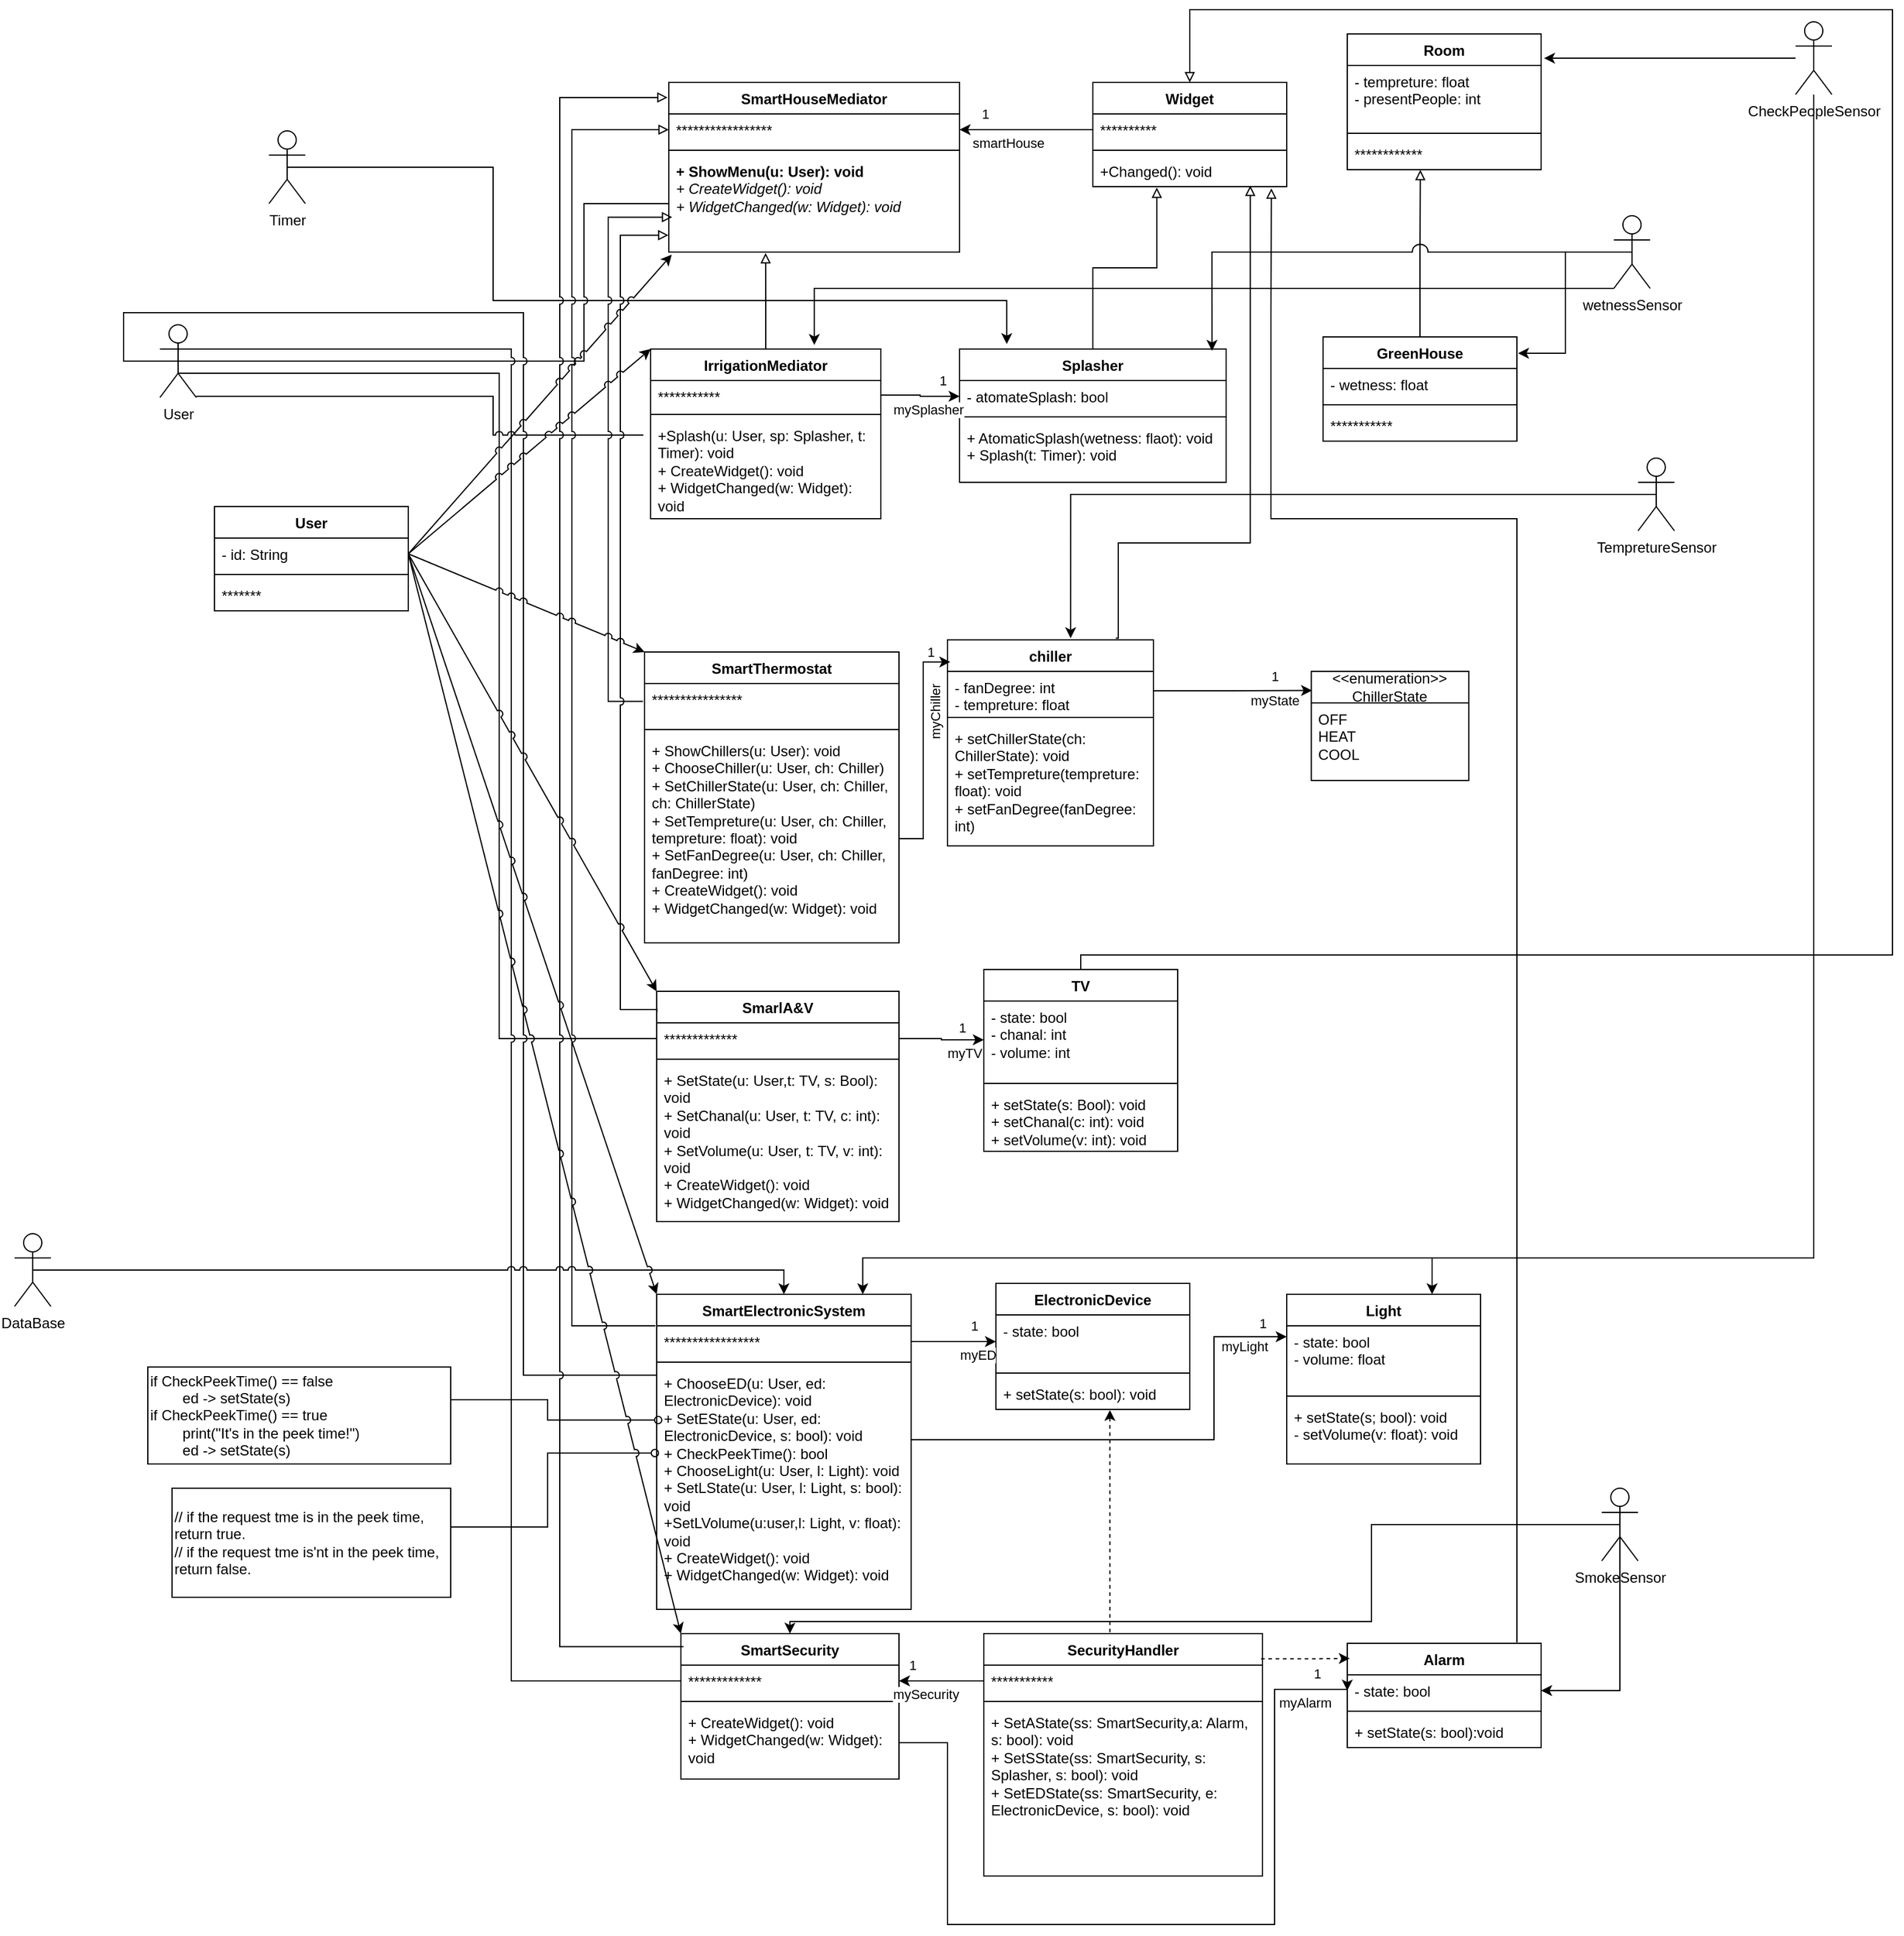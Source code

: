 <mxfile version="26.0.16">
  <diagram name="Page-1" id="rVI1tfhn6U2kd9-MvAMI">
    <mxGraphModel dx="3780" dy="2287" grid="1" gridSize="10" guides="1" tooltips="1" connect="1" arrows="1" fold="1" page="1" pageScale="1" pageWidth="1390" pageHeight="980" math="0" shadow="0">
      <root>
        <mxCell id="0" />
        <mxCell id="1" parent="0" />
        <mxCell id="-4JqRAIje_STTefDtWn_-210" value="SmartHouseMediator" style="swimlane;fontStyle=1;align=center;verticalAlign=top;childLayout=stackLayout;horizontal=1;startSize=26;horizontalStack=0;resizeParent=1;resizeParentMax=0;resizeLast=0;collapsible=1;marginBottom=0;whiteSpace=wrap;html=1;" vertex="1" parent="1">
          <mxGeometry x="-20" y="20" width="240" height="140" as="geometry" />
        </mxCell>
        <mxCell id="-4JqRAIje_STTefDtWn_-211" value="*****************" style="text;strokeColor=none;fillColor=none;align=left;verticalAlign=top;spacingLeft=4;spacingRight=4;overflow=hidden;rotatable=0;points=[[0,0.5],[1,0.5]];portConstraint=eastwest;whiteSpace=wrap;html=1;" vertex="1" parent="-4JqRAIje_STTefDtWn_-210">
          <mxGeometry y="26" width="240" height="26" as="geometry" />
        </mxCell>
        <mxCell id="-4JqRAIje_STTefDtWn_-212" value="" style="line;strokeWidth=1;fillColor=none;align=left;verticalAlign=middle;spacingTop=-1;spacingLeft=3;spacingRight=3;rotatable=0;labelPosition=right;points=[];portConstraint=eastwest;strokeColor=inherit;" vertex="1" parent="-4JqRAIje_STTefDtWn_-210">
          <mxGeometry y="52" width="240" height="8" as="geometry" />
        </mxCell>
        <mxCell id="-4JqRAIje_STTefDtWn_-213" value="&lt;b&gt;+ ShowMenu(u: User): void&lt;/b&gt;&lt;div&gt;&lt;i&gt;+ CreateWidget(): void&lt;/i&gt;&lt;/div&gt;&lt;div&gt;&lt;i&gt;+ WidgetChanged(w: Widget): void&lt;/i&gt;&lt;/div&gt;" style="text;strokeColor=none;fillColor=none;align=left;verticalAlign=top;spacingLeft=4;spacingRight=4;overflow=hidden;rotatable=0;points=[[0,0.5],[1,0.5]];portConstraint=eastwest;whiteSpace=wrap;html=1;" vertex="1" parent="-4JqRAIje_STTefDtWn_-210">
          <mxGeometry y="60" width="240" height="80" as="geometry" />
        </mxCell>
        <mxCell id="-4JqRAIje_STTefDtWn_-214" value="IrrigationMediator" style="swimlane;fontStyle=1;align=center;verticalAlign=top;childLayout=stackLayout;horizontal=1;startSize=26;horizontalStack=0;resizeParent=1;resizeParentMax=0;resizeLast=0;collapsible=1;marginBottom=0;whiteSpace=wrap;html=1;" vertex="1" parent="1">
          <mxGeometry x="-35" y="240" width="190" height="140" as="geometry" />
        </mxCell>
        <mxCell id="-4JqRAIje_STTefDtWn_-215" value="&lt;div&gt;***********&lt;/div&gt;" style="text;strokeColor=none;fillColor=none;align=left;verticalAlign=top;spacingLeft=4;spacingRight=4;overflow=hidden;rotatable=0;points=[[0,0.5],[1,0.5]];portConstraint=eastwest;whiteSpace=wrap;html=1;" vertex="1" parent="-4JqRAIje_STTefDtWn_-214">
          <mxGeometry y="26" width="190" height="24" as="geometry" />
        </mxCell>
        <mxCell id="-4JqRAIje_STTefDtWn_-216" value="" style="line;strokeWidth=1;fillColor=none;align=left;verticalAlign=middle;spacingTop=-1;spacingLeft=3;spacingRight=3;rotatable=0;labelPosition=right;points=[];portConstraint=eastwest;strokeColor=inherit;" vertex="1" parent="-4JqRAIje_STTefDtWn_-214">
          <mxGeometry y="50" width="190" height="8" as="geometry" />
        </mxCell>
        <mxCell id="-4JqRAIje_STTefDtWn_-217" value="+Splash(u: User, sp: Splasher, t: Timer): void&lt;div&gt;&lt;div&gt;+ CreateWidget(): void&lt;/div&gt;&lt;div&gt;+ WidgetChanged(w: Widget): void&lt;/div&gt;&lt;/div&gt;" style="text;strokeColor=none;fillColor=none;align=left;verticalAlign=top;spacingLeft=4;spacingRight=4;overflow=hidden;rotatable=0;points=[[0,0.5],[1,0.5]];portConstraint=eastwest;whiteSpace=wrap;html=1;" vertex="1" parent="-4JqRAIje_STTefDtWn_-214">
          <mxGeometry y="58" width="190" height="82" as="geometry" />
        </mxCell>
        <mxCell id="-4JqRAIje_STTefDtWn_-218" style="edgeStyle=orthogonalEdgeStyle;rounded=0;orthogonalLoop=1;jettySize=auto;html=1;entryX=0.177;entryY=-0.037;entryDx=0;entryDy=0;entryPerimeter=0;exitX=0.5;exitY=0.5;exitDx=0;exitDy=0;exitPerimeter=0;jumpStyle=arc;" edge="1" parent="1" source="-4JqRAIje_STTefDtWn_-219" target="-4JqRAIje_STTefDtWn_-220">
          <mxGeometry relative="1" as="geometry">
            <Array as="points">
              <mxPoint x="-165" y="90" />
              <mxPoint x="-165" y="200" />
              <mxPoint x="259" y="200" />
            </Array>
          </mxGeometry>
        </mxCell>
        <mxCell id="-4JqRAIje_STTefDtWn_-219" value="Timer" style="shape=umlActor;verticalLabelPosition=bottom;verticalAlign=top;html=1;" vertex="1" parent="1">
          <mxGeometry x="-350" y="60" width="30" height="60" as="geometry" />
        </mxCell>
        <mxCell id="-4JqRAIje_STTefDtWn_-220" value="Splasher" style="swimlane;fontStyle=1;align=center;verticalAlign=top;childLayout=stackLayout;horizontal=1;startSize=26;horizontalStack=0;resizeParent=1;resizeParentMax=0;resizeLast=0;collapsible=1;marginBottom=0;whiteSpace=wrap;html=1;" vertex="1" parent="1">
          <mxGeometry x="220" y="240" width="220" height="110" as="geometry" />
        </mxCell>
        <mxCell id="-4JqRAIje_STTefDtWn_-221" value="- atomateSplash: bool" style="text;strokeColor=none;fillColor=none;align=left;verticalAlign=top;spacingLeft=4;spacingRight=4;overflow=hidden;rotatable=0;points=[[0,0.5],[1,0.5]];portConstraint=eastwest;whiteSpace=wrap;html=1;" vertex="1" parent="-4JqRAIje_STTefDtWn_-220">
          <mxGeometry y="26" width="220" height="26" as="geometry" />
        </mxCell>
        <mxCell id="-4JqRAIje_STTefDtWn_-222" value="" style="line;strokeWidth=1;fillColor=none;align=left;verticalAlign=middle;spacingTop=-1;spacingLeft=3;spacingRight=3;rotatable=0;labelPosition=right;points=[];portConstraint=eastwest;strokeColor=inherit;" vertex="1" parent="-4JqRAIje_STTefDtWn_-220">
          <mxGeometry y="52" width="220" height="8" as="geometry" />
        </mxCell>
        <mxCell id="-4JqRAIje_STTefDtWn_-223" value="&lt;div&gt;+ AtomaticSplash(wetness: flaot): void&lt;/div&gt;+ Splash(t: Timer): void" style="text;strokeColor=none;fillColor=none;align=left;verticalAlign=top;spacingLeft=4;spacingRight=4;overflow=hidden;rotatable=0;points=[[0,0.5],[1,0.5]];portConstraint=eastwest;whiteSpace=wrap;html=1;" vertex="1" parent="-4JqRAIje_STTefDtWn_-220">
          <mxGeometry y="60" width="220" height="50" as="geometry" />
        </mxCell>
        <mxCell id="-4JqRAIje_STTefDtWn_-224" value="Widget" style="swimlane;fontStyle=1;align=center;verticalAlign=top;childLayout=stackLayout;horizontal=1;startSize=26;horizontalStack=0;resizeParent=1;resizeParentMax=0;resizeLast=0;collapsible=1;marginBottom=0;whiteSpace=wrap;html=1;" vertex="1" parent="1">
          <mxGeometry x="330" y="20" width="160" height="86" as="geometry" />
        </mxCell>
        <mxCell id="-4JqRAIje_STTefDtWn_-225" value="**********" style="text;strokeColor=none;fillColor=none;align=left;verticalAlign=top;spacingLeft=4;spacingRight=4;overflow=hidden;rotatable=0;points=[[0,0.5],[1,0.5]];portConstraint=eastwest;whiteSpace=wrap;html=1;" vertex="1" parent="-4JqRAIje_STTefDtWn_-224">
          <mxGeometry y="26" width="160" height="26" as="geometry" />
        </mxCell>
        <mxCell id="-4JqRAIje_STTefDtWn_-226" value="" style="line;strokeWidth=1;fillColor=none;align=left;verticalAlign=middle;spacingTop=-1;spacingLeft=3;spacingRight=3;rotatable=0;labelPosition=right;points=[];portConstraint=eastwest;strokeColor=inherit;" vertex="1" parent="-4JqRAIje_STTefDtWn_-224">
          <mxGeometry y="52" width="160" height="8" as="geometry" />
        </mxCell>
        <mxCell id="-4JqRAIje_STTefDtWn_-227" value="+Changed(): void" style="text;strokeColor=none;fillColor=none;align=left;verticalAlign=top;spacingLeft=4;spacingRight=4;overflow=hidden;rotatable=0;points=[[0,0.5],[1,0.5]];portConstraint=eastwest;whiteSpace=wrap;html=1;" vertex="1" parent="-4JqRAIje_STTefDtWn_-224">
          <mxGeometry y="60" width="160" height="26" as="geometry" />
        </mxCell>
        <mxCell id="-4JqRAIje_STTefDtWn_-228" style="edgeStyle=orthogonalEdgeStyle;rounded=0;orthogonalLoop=1;jettySize=auto;html=1;entryX=1;entryY=0.5;entryDx=0;entryDy=0;" edge="1" parent="1" source="-4JqRAIje_STTefDtWn_-225" target="-4JqRAIje_STTefDtWn_-211">
          <mxGeometry relative="1" as="geometry" />
        </mxCell>
        <mxCell id="-4JqRAIje_STTefDtWn_-229" value="1" style="edgeLabel;html=1;align=center;verticalAlign=middle;resizable=0;points=[];" vertex="1" connectable="0" parent="-4JqRAIje_STTefDtWn_-228">
          <mxGeometry x="0.621" y="-2" relative="1" as="geometry">
            <mxPoint y="-11" as="offset" />
          </mxGeometry>
        </mxCell>
        <mxCell id="-4JqRAIje_STTefDtWn_-230" value="smartHouse" style="edgeLabel;html=1;align=center;verticalAlign=middle;resizable=0;points=[];" vertex="1" connectable="0" parent="-4JqRAIje_STTefDtWn_-228">
          <mxGeometry x="0.621" relative="1" as="geometry">
            <mxPoint x="19" y="11" as="offset" />
          </mxGeometry>
        </mxCell>
        <mxCell id="-4JqRAIje_STTefDtWn_-231" style="edgeStyle=orthogonalEdgeStyle;rounded=0;orthogonalLoop=1;jettySize=auto;html=1;entryX=0.333;entryY=1.01;entryDx=0;entryDy=0;entryPerimeter=0;endArrow=block;endFill=0;" edge="1" parent="1" source="-4JqRAIje_STTefDtWn_-214" target="-4JqRAIje_STTefDtWn_-213">
          <mxGeometry relative="1" as="geometry" />
        </mxCell>
        <mxCell id="-4JqRAIje_STTefDtWn_-232" style="edgeStyle=orthogonalEdgeStyle;rounded=0;orthogonalLoop=1;jettySize=auto;html=1;entryX=0.33;entryY=1.029;entryDx=0;entryDy=0;entryPerimeter=0;endArrow=block;endFill=0;jumpStyle=arc;jumpSize=13;" edge="1" parent="1" source="-4JqRAIje_STTefDtWn_-220" target="-4JqRAIje_STTefDtWn_-227">
          <mxGeometry relative="1" as="geometry" />
        </mxCell>
        <mxCell id="-4JqRAIje_STTefDtWn_-233" style="edgeStyle=orthogonalEdgeStyle;rounded=0;orthogonalLoop=1;jettySize=auto;html=1;entryX=0;entryY=0.5;entryDx=0;entryDy=0;" edge="1" parent="1" source="-4JqRAIje_STTefDtWn_-215" target="-4JqRAIje_STTefDtWn_-221">
          <mxGeometry relative="1" as="geometry" />
        </mxCell>
        <mxCell id="-4JqRAIje_STTefDtWn_-234" value="1" style="edgeLabel;html=1;align=center;verticalAlign=middle;resizable=0;points=[];" vertex="1" connectable="0" parent="-4JqRAIje_STTefDtWn_-233">
          <mxGeometry x="0.572" y="3" relative="1" as="geometry">
            <mxPoint y="-10" as="offset" />
          </mxGeometry>
        </mxCell>
        <mxCell id="-4JqRAIje_STTefDtWn_-235" value="mySplasher" style="edgeLabel;html=1;align=center;verticalAlign=middle;resizable=0;points=[];" vertex="1" connectable="0" parent="-4JqRAIje_STTefDtWn_-233">
          <mxGeometry x="0.486" relative="1" as="geometry">
            <mxPoint x="-9" y="11" as="offset" />
          </mxGeometry>
        </mxCell>
        <mxCell id="-4JqRAIje_STTefDtWn_-236" value="Room" style="swimlane;fontStyle=1;align=center;verticalAlign=top;childLayout=stackLayout;horizontal=1;startSize=26;horizontalStack=0;resizeParent=1;resizeParentMax=0;resizeLast=0;collapsible=1;marginBottom=0;whiteSpace=wrap;html=1;" vertex="1" parent="1">
          <mxGeometry x="540" y="-20" width="160" height="112" as="geometry" />
        </mxCell>
        <mxCell id="-4JqRAIje_STTefDtWn_-237" value="- tempreture: float&lt;div&gt;- presentPeople: int&lt;/div&gt;" style="text;strokeColor=none;fillColor=none;align=left;verticalAlign=top;spacingLeft=4;spacingRight=4;overflow=hidden;rotatable=0;points=[[0,0.5],[1,0.5]];portConstraint=eastwest;whiteSpace=wrap;html=1;" vertex="1" parent="-4JqRAIje_STTefDtWn_-236">
          <mxGeometry y="26" width="160" height="52" as="geometry" />
        </mxCell>
        <mxCell id="-4JqRAIje_STTefDtWn_-238" value="" style="line;strokeWidth=1;fillColor=none;align=left;verticalAlign=middle;spacingTop=-1;spacingLeft=3;spacingRight=3;rotatable=0;labelPosition=right;points=[];portConstraint=eastwest;strokeColor=inherit;" vertex="1" parent="-4JqRAIje_STTefDtWn_-236">
          <mxGeometry y="78" width="160" height="8" as="geometry" />
        </mxCell>
        <mxCell id="-4JqRAIje_STTefDtWn_-239" value="************" style="text;strokeColor=none;fillColor=none;align=left;verticalAlign=top;spacingLeft=4;spacingRight=4;overflow=hidden;rotatable=0;points=[[0,0.5],[1,0.5]];portConstraint=eastwest;whiteSpace=wrap;html=1;" vertex="1" parent="-4JqRAIje_STTefDtWn_-236">
          <mxGeometry y="86" width="160" height="26" as="geometry" />
        </mxCell>
        <mxCell id="-4JqRAIje_STTefDtWn_-240" value="GreenHouse" style="swimlane;fontStyle=1;align=center;verticalAlign=top;childLayout=stackLayout;horizontal=1;startSize=26;horizontalStack=0;resizeParent=1;resizeParentMax=0;resizeLast=0;collapsible=1;marginBottom=0;whiteSpace=wrap;html=1;" vertex="1" parent="1">
          <mxGeometry x="520" y="230" width="160" height="86" as="geometry" />
        </mxCell>
        <mxCell id="-4JqRAIje_STTefDtWn_-241" value="- wetness: float&lt;div&gt;&lt;br&gt;&lt;/div&gt;" style="text;strokeColor=none;fillColor=none;align=left;verticalAlign=top;spacingLeft=4;spacingRight=4;overflow=hidden;rotatable=0;points=[[0,0.5],[1,0.5]];portConstraint=eastwest;whiteSpace=wrap;html=1;" vertex="1" parent="-4JqRAIje_STTefDtWn_-240">
          <mxGeometry y="26" width="160" height="26" as="geometry" />
        </mxCell>
        <mxCell id="-4JqRAIje_STTefDtWn_-242" value="" style="line;strokeWidth=1;fillColor=none;align=left;verticalAlign=middle;spacingTop=-1;spacingLeft=3;spacingRight=3;rotatable=0;labelPosition=right;points=[];portConstraint=eastwest;strokeColor=inherit;" vertex="1" parent="-4JqRAIje_STTefDtWn_-240">
          <mxGeometry y="52" width="160" height="8" as="geometry" />
        </mxCell>
        <mxCell id="-4JqRAIje_STTefDtWn_-243" value="***********" style="text;strokeColor=none;fillColor=none;align=left;verticalAlign=top;spacingLeft=4;spacingRight=4;overflow=hidden;rotatable=0;points=[[0,0.5],[1,0.5]];portConstraint=eastwest;whiteSpace=wrap;html=1;" vertex="1" parent="-4JqRAIje_STTefDtWn_-240">
          <mxGeometry y="60" width="160" height="26" as="geometry" />
        </mxCell>
        <mxCell id="-4JqRAIje_STTefDtWn_-244" style="edgeStyle=orthogonalEdgeStyle;rounded=0;orthogonalLoop=1;jettySize=auto;html=1;entryX=0.377;entryY=1.006;entryDx=0;entryDy=0;entryPerimeter=0;endArrow=block;endFill=0;" edge="1" parent="1" source="-4JqRAIje_STTefDtWn_-240" target="-4JqRAIje_STTefDtWn_-239">
          <mxGeometry relative="1" as="geometry" />
        </mxCell>
        <mxCell id="-4JqRAIje_STTefDtWn_-245" value="wetnessSensor" style="shape=umlActor;verticalLabelPosition=bottom;verticalAlign=top;html=1;" vertex="1" parent="1">
          <mxGeometry x="760" y="130" width="30" height="60" as="geometry" />
        </mxCell>
        <mxCell id="-4JqRAIje_STTefDtWn_-246" style="edgeStyle=orthogonalEdgeStyle;rounded=0;orthogonalLoop=1;jettySize=auto;html=1;exitX=0.5;exitY=0.5;exitDx=0;exitDy=0;exitPerimeter=0;entryX=1.006;entryY=0.157;entryDx=0;entryDy=0;entryPerimeter=0;" edge="1" parent="1" source="-4JqRAIje_STTefDtWn_-245" target="-4JqRAIje_STTefDtWn_-240">
          <mxGeometry relative="1" as="geometry" />
        </mxCell>
        <mxCell id="-4JqRAIje_STTefDtWn_-247" style="edgeStyle=orthogonalEdgeStyle;rounded=0;orthogonalLoop=1;jettySize=auto;html=1;entryX=0.947;entryY=0.014;entryDx=0;entryDy=0;entryPerimeter=0;jumpStyle=arc;jumpSize=13;" edge="1" parent="1" source="-4JqRAIje_STTefDtWn_-245" target="-4JqRAIje_STTefDtWn_-220">
          <mxGeometry relative="1" as="geometry" />
        </mxCell>
        <mxCell id="-4JqRAIje_STTefDtWn_-248" style="edgeStyle=orthogonalEdgeStyle;rounded=0;orthogonalLoop=1;jettySize=auto;html=1;entryX=0;entryY=0.5;entryDx=0;entryDy=0;endArrow=none;startFill=0;exitX=0.5;exitY=0.5;exitDx=0;exitDy=0;exitPerimeter=0;jumpStyle=arc;" edge="1" parent="1" source="-4JqRAIje_STTefDtWn_-251" target="-4JqRAIje_STTefDtWn_-213">
          <mxGeometry relative="1" as="geometry">
            <Array as="points">
              <mxPoint x="-90" y="250" />
              <mxPoint x="-90" y="120" />
            </Array>
          </mxGeometry>
        </mxCell>
        <mxCell id="-4JqRAIje_STTefDtWn_-249" style="edgeStyle=orthogonalEdgeStyle;rounded=0;orthogonalLoop=1;jettySize=auto;html=1;exitX=0.5;exitY=0.5;exitDx=0;exitDy=0;exitPerimeter=0;endArrow=none;startFill=0;jumpStyle=arc;" edge="1" parent="1" source="-4JqRAIje_STTefDtWn_-251" target="-4JqRAIje_STTefDtWn_-276">
          <mxGeometry relative="1" as="geometry">
            <Array as="points">
              <mxPoint x="-425" y="260" />
              <mxPoint x="-160" y="260" />
              <mxPoint x="-160" y="809" />
            </Array>
          </mxGeometry>
        </mxCell>
        <mxCell id="-4JqRAIje_STTefDtWn_-250" style="edgeStyle=orthogonalEdgeStyle;rounded=0;orthogonalLoop=1;jettySize=auto;html=1;exitX=0.5;exitY=0.5;exitDx=0;exitDy=0;exitPerimeter=0;entryX=0;entryY=0.5;entryDx=0;entryDy=0;endArrow=none;startFill=0;jumpStyle=arc;" edge="1" parent="1" source="-4JqRAIje_STTefDtWn_-251" target="-4JqRAIje_STTefDtWn_-294">
          <mxGeometry relative="1" as="geometry">
            <Array as="points">
              <mxPoint x="-425" y="240" />
              <mxPoint x="-150" y="240" />
              <mxPoint x="-150" y="1339" />
            </Array>
          </mxGeometry>
        </mxCell>
        <mxCell id="-4JqRAIje_STTefDtWn_-251" value="User" style="shape=umlActor;verticalLabelPosition=bottom;verticalAlign=top;html=1;" vertex="1" parent="1">
          <mxGeometry x="-440" y="220" width="30" height="60" as="geometry" />
        </mxCell>
        <mxCell id="-4JqRAIje_STTefDtWn_-252" style="edgeStyle=orthogonalEdgeStyle;rounded=0;orthogonalLoop=1;jettySize=auto;html=1;entryX=-0.005;entryY=0.671;entryDx=0;entryDy=0;entryPerimeter=0;endArrow=none;startFill=0;jumpStyle=arc;" edge="1" parent="1">
          <mxGeometry relative="1" as="geometry">
            <Array as="points">
              <mxPoint x="-165" y="278.94" />
              <mxPoint x="-165" y="310.94" />
            </Array>
            <mxPoint x="-410" y="279" as="sourcePoint" />
            <mxPoint x="-40.95" y="311.044" as="targetPoint" />
          </mxGeometry>
        </mxCell>
        <mxCell id="-4JqRAIje_STTefDtWn_-253" value="SmartThermostat" style="swimlane;fontStyle=1;align=center;verticalAlign=top;childLayout=stackLayout;horizontal=1;startSize=26;horizontalStack=0;resizeParent=1;resizeParentMax=0;resizeLast=0;collapsible=1;marginBottom=0;whiteSpace=wrap;html=1;" vertex="1" parent="1">
          <mxGeometry x="-40" y="490" width="210" height="240" as="geometry" />
        </mxCell>
        <mxCell id="-4JqRAIje_STTefDtWn_-254" value="&lt;div&gt;****************&lt;/div&gt;" style="text;strokeColor=none;fillColor=none;align=left;verticalAlign=top;spacingLeft=4;spacingRight=4;overflow=hidden;rotatable=0;points=[[0,0.5],[1,0.5]];portConstraint=eastwest;whiteSpace=wrap;html=1;" vertex="1" parent="-4JqRAIje_STTefDtWn_-253">
          <mxGeometry y="26" width="210" height="34" as="geometry" />
        </mxCell>
        <mxCell id="-4JqRAIje_STTefDtWn_-255" value="" style="line;strokeWidth=1;fillColor=none;align=left;verticalAlign=middle;spacingTop=-1;spacingLeft=3;spacingRight=3;rotatable=0;labelPosition=right;points=[];portConstraint=eastwest;strokeColor=inherit;" vertex="1" parent="-4JqRAIje_STTefDtWn_-253">
          <mxGeometry y="60" width="210" height="8" as="geometry" />
        </mxCell>
        <mxCell id="-4JqRAIje_STTefDtWn_-256" value="&lt;div&gt;+ ShowChillers(u: User): void&lt;/div&gt;&lt;div&gt;+ ChooseChiller(u: User, ch: Chiller)&lt;/div&gt;&lt;div&gt;+ SetChillerState(u: User&lt;span style=&quot;background-color: transparent; color: light-dark(rgb(0, 0, 0), rgb(255, 255, 255));&quot;&gt;, ch: Chiller&lt;/span&gt;&lt;span style=&quot;background-color: transparent; color: light-dark(rgb(0, 0, 0), rgb(255, 255, 255));&quot;&gt;, ch: ChillerState)&lt;/span&gt;&lt;/div&gt;&lt;div&gt;+ SetTempreture(u: User&lt;span style=&quot;background-color: transparent; color: light-dark(rgb(0, 0, 0), rgb(255, 255, 255));&quot;&gt;, ch: Chiller&lt;/span&gt;&lt;span style=&quot;background-color: transparent; color: light-dark(rgb(0, 0, 0), rgb(255, 255, 255));&quot;&gt;, tempreture: float): void&lt;/span&gt;&lt;/div&gt;&lt;div&gt;+ SetFanDegree(u: User&lt;span style=&quot;background-color: transparent; color: light-dark(rgb(0, 0, 0), rgb(255, 255, 255));&quot;&gt;, ch: Chiller&lt;/span&gt;&lt;span style=&quot;background-color: transparent; color: light-dark(rgb(0, 0, 0), rgb(255, 255, 255));&quot;&gt;, fanDegree: int)&lt;/span&gt;&lt;/div&gt;&lt;div&gt;+ CreateWidget(): void&lt;/div&gt;&lt;div&gt;+ WidgetChanged(w: Widget): void&lt;/div&gt;" style="text;strokeColor=none;fillColor=none;align=left;verticalAlign=top;spacingLeft=4;spacingRight=4;overflow=hidden;rotatable=0;points=[[0,0.5],[1,0.5]];portConstraint=eastwest;whiteSpace=wrap;html=1;" vertex="1" parent="-4JqRAIje_STTefDtWn_-253">
          <mxGeometry y="68" width="210" height="172" as="geometry" />
        </mxCell>
        <mxCell id="-4JqRAIje_STTefDtWn_-257" style="edgeStyle=orthogonalEdgeStyle;rounded=0;orthogonalLoop=1;jettySize=auto;html=1;entryX=0.012;entryY=0.64;entryDx=0;entryDy=0;entryPerimeter=0;endArrow=block;endFill=0;exitX=-0.006;exitY=0.17;exitDx=0;exitDy=0;exitPerimeter=0;jumpStyle=arc;" edge="1" parent="1" source="-4JqRAIje_STTefDtWn_-253" target="-4JqRAIje_STTefDtWn_-213">
          <mxGeometry relative="1" as="geometry">
            <Array as="points">
              <mxPoint x="-70" y="531" />
              <mxPoint x="-70" y="131" />
            </Array>
          </mxGeometry>
        </mxCell>
        <mxCell id="-4JqRAIje_STTefDtWn_-258" style="edgeStyle=orthogonalEdgeStyle;rounded=0;orthogonalLoop=1;jettySize=auto;html=1;exitX=0;exitY=0.18;exitDx=0;exitDy=0;exitPerimeter=0;entryX=0.5;entryY=0.5;entryDx=0;entryDy=0;entryPerimeter=0;endArrow=none;startFill=0;jumpStyle=arc;" edge="1" parent="1" target="-4JqRAIje_STTefDtWn_-251">
          <mxGeometry relative="1" as="geometry">
            <Array as="points">
              <mxPoint x="-140" y="1087" />
              <mxPoint x="-140" y="210" />
              <mxPoint x="-470" y="210" />
              <mxPoint x="-470" y="250" />
            </Array>
            <mxPoint x="-30" y="1086.8" as="sourcePoint" />
            <mxPoint x="-425" y="270" as="targetPoint" />
          </mxGeometry>
        </mxCell>
        <mxCell id="-4JqRAIje_STTefDtWn_-259" value="chiller" style="swimlane;fontStyle=1;align=center;verticalAlign=top;childLayout=stackLayout;horizontal=1;startSize=26;horizontalStack=0;resizeParent=1;resizeParentMax=0;resizeLast=0;collapsible=1;marginBottom=0;whiteSpace=wrap;html=1;" vertex="1" parent="1">
          <mxGeometry x="210" y="480" width="170" height="170" as="geometry" />
        </mxCell>
        <mxCell id="-4JqRAIje_STTefDtWn_-260" value="&lt;div&gt;- fanDegree: int&lt;/div&gt;&lt;div&gt;- tempreture: float&lt;/div&gt;" style="text;strokeColor=none;fillColor=none;align=left;verticalAlign=top;spacingLeft=4;spacingRight=4;overflow=hidden;rotatable=0;points=[[0,0.5],[1,0.5]];portConstraint=eastwest;whiteSpace=wrap;html=1;" vertex="1" parent="-4JqRAIje_STTefDtWn_-259">
          <mxGeometry y="26" width="170" height="34" as="geometry" />
        </mxCell>
        <mxCell id="-4JqRAIje_STTefDtWn_-261" value="" style="line;strokeWidth=1;fillColor=none;align=left;verticalAlign=middle;spacingTop=-1;spacingLeft=3;spacingRight=3;rotatable=0;labelPosition=right;points=[];portConstraint=eastwest;strokeColor=inherit;" vertex="1" parent="-4JqRAIje_STTefDtWn_-259">
          <mxGeometry y="60" width="170" height="8" as="geometry" />
        </mxCell>
        <mxCell id="-4JqRAIje_STTefDtWn_-262" value="+ setChillerState(ch: ChillerState): void&lt;div&gt;&lt;div&gt;+ setTempreture(tempreture: float): void&lt;/div&gt;&lt;div&gt;+ setFanDegree(fanDegree: int)&lt;/div&gt;&lt;/div&gt;" style="text;strokeColor=none;fillColor=none;align=left;verticalAlign=top;spacingLeft=4;spacingRight=4;overflow=hidden;rotatable=0;points=[[0,0.5],[1,0.5]];portConstraint=eastwest;whiteSpace=wrap;html=1;" vertex="1" parent="-4JqRAIje_STTefDtWn_-259">
          <mxGeometry y="68" width="170" height="102" as="geometry" />
        </mxCell>
        <mxCell id="-4JqRAIje_STTefDtWn_-263" value="TempretureSensor" style="shape=umlActor;verticalLabelPosition=bottom;verticalAlign=top;html=1;" vertex="1" parent="1">
          <mxGeometry x="780" y="330" width="30" height="60" as="geometry" />
        </mxCell>
        <mxCell id="-4JqRAIje_STTefDtWn_-264" style="edgeStyle=orthogonalEdgeStyle;rounded=0;orthogonalLoop=1;jettySize=auto;html=1;entryX=0.711;entryY=-0.024;entryDx=0;entryDy=0;entryPerimeter=0;" edge="1" parent="1" source="-4JqRAIje_STTefDtWn_-245" target="-4JqRAIje_STTefDtWn_-214">
          <mxGeometry relative="1" as="geometry">
            <Array as="points">
              <mxPoint x="100" y="190" />
            </Array>
            <mxPoint x="100" y="220" as="targetPoint" />
          </mxGeometry>
        </mxCell>
        <mxCell id="-4JqRAIje_STTefDtWn_-265" style="edgeStyle=orthogonalEdgeStyle;rounded=0;orthogonalLoop=1;jettySize=auto;html=1;exitX=0.5;exitY=0.5;exitDx=0;exitDy=0;exitPerimeter=0;entryX=0.598;entryY=-0.008;entryDx=0;entryDy=0;entryPerimeter=0;" edge="1" parent="1" source="-4JqRAIje_STTefDtWn_-263" target="-4JqRAIje_STTefDtWn_-259">
          <mxGeometry relative="1" as="geometry" />
        </mxCell>
        <mxCell id="-4JqRAIje_STTefDtWn_-266" style="edgeStyle=orthogonalEdgeStyle;rounded=0;orthogonalLoop=1;jettySize=auto;html=1;entryX=0.812;entryY=0.966;entryDx=0;entryDy=0;entryPerimeter=0;exitX=0.817;exitY=-0.008;exitDx=0;exitDy=0;exitPerimeter=0;endArrow=block;endFill=0;" edge="1" parent="1" source="-4JqRAIje_STTefDtWn_-259" target="-4JqRAIje_STTefDtWn_-227">
          <mxGeometry relative="1" as="geometry">
            <Array as="points">
              <mxPoint x="351" y="400" />
              <mxPoint x="460" y="400" />
            </Array>
          </mxGeometry>
        </mxCell>
        <mxCell id="-4JqRAIje_STTefDtWn_-267" value="&amp;lt;&amp;lt;enumeration&amp;gt;&amp;gt;&lt;div&gt;ChillerState&lt;/div&gt;" style="swimlane;fontStyle=0;childLayout=stackLayout;horizontal=1;startSize=26;fillColor=none;horizontalStack=0;resizeParent=1;resizeParentMax=0;resizeLast=0;collapsible=1;marginBottom=0;whiteSpace=wrap;html=1;" vertex="1" parent="1">
          <mxGeometry x="510.29" y="506" width="130" height="90" as="geometry" />
        </mxCell>
        <mxCell id="-4JqRAIje_STTefDtWn_-268" value="OFF&lt;div&gt;HEAT&lt;/div&gt;&lt;div&gt;COOL&lt;/div&gt;" style="text;strokeColor=none;fillColor=none;align=left;verticalAlign=top;spacingLeft=4;spacingRight=4;overflow=hidden;rotatable=0;points=[[0,0.5],[1,0.5]];portConstraint=eastwest;whiteSpace=wrap;html=1;" vertex="1" parent="-4JqRAIje_STTefDtWn_-267">
          <mxGeometry y="26" width="130" height="64" as="geometry" />
        </mxCell>
        <mxCell id="-4JqRAIje_STTefDtWn_-269" style="edgeStyle=orthogonalEdgeStyle;rounded=0;orthogonalLoop=1;jettySize=auto;html=1;entryX=0.005;entryY=0.175;entryDx=0;entryDy=0;entryPerimeter=0;" edge="1" parent="1" source="-4JqRAIje_STTefDtWn_-260" target="-4JqRAIje_STTefDtWn_-267">
          <mxGeometry relative="1" as="geometry">
            <Array as="points">
              <mxPoint x="440" y="522" />
              <mxPoint x="440" y="522" />
            </Array>
          </mxGeometry>
        </mxCell>
        <mxCell id="-4JqRAIje_STTefDtWn_-270" value="1" style="edgeLabel;html=1;align=center;verticalAlign=middle;resizable=0;points=[];" vertex="1" connectable="0" parent="-4JqRAIje_STTefDtWn_-269">
          <mxGeometry x="0.824" relative="1" as="geometry">
            <mxPoint x="-20" y="-12" as="offset" />
          </mxGeometry>
        </mxCell>
        <mxCell id="-4JqRAIje_STTefDtWn_-271" value="myState" style="edgeLabel;html=1;align=center;verticalAlign=middle;resizable=0;points=[];" vertex="1" connectable="0" parent="-4JqRAIje_STTefDtWn_-269">
          <mxGeometry x="0.79" y="-1" relative="1" as="geometry">
            <mxPoint x="-17" y="7" as="offset" />
          </mxGeometry>
        </mxCell>
        <mxCell id="-4JqRAIje_STTefDtWn_-272" style="edgeStyle=orthogonalEdgeStyle;rounded=0;orthogonalLoop=1;jettySize=auto;html=1;entryX=0.014;entryY=0.107;entryDx=0;entryDy=0;entryPerimeter=0;" edge="1" parent="1" source="-4JqRAIje_STTefDtWn_-256" target="-4JqRAIje_STTefDtWn_-259">
          <mxGeometry relative="1" as="geometry" />
        </mxCell>
        <mxCell id="-4JqRAIje_STTefDtWn_-273" value="1" style="edgeLabel;html=1;align=center;verticalAlign=middle;resizable=0;points=[];" vertex="1" connectable="0" parent="-4JqRAIje_STTefDtWn_-272">
          <mxGeometry x="0.821" y="1" relative="1" as="geometry">
            <mxPoint y="-7" as="offset" />
          </mxGeometry>
        </mxCell>
        <mxCell id="-4JqRAIje_STTefDtWn_-274" value="myChiller" style="edgeLabel;html=1;align=center;verticalAlign=middle;resizable=0;points=[];rotation=-90;" vertex="1" connectable="0" parent="-4JqRAIje_STTefDtWn_-272">
          <mxGeometry x="0.693" y="-3" relative="1" as="geometry">
            <mxPoint x="7" y="35" as="offset" />
          </mxGeometry>
        </mxCell>
        <mxCell id="-4JqRAIje_STTefDtWn_-275" value="SmarlA&amp;amp;V" style="swimlane;fontStyle=1;align=center;verticalAlign=top;childLayout=stackLayout;horizontal=1;startSize=26;horizontalStack=0;resizeParent=1;resizeParentMax=0;resizeLast=0;collapsible=1;marginBottom=0;whiteSpace=wrap;html=1;" vertex="1" parent="1">
          <mxGeometry x="-30" y="770" width="200" height="190" as="geometry" />
        </mxCell>
        <mxCell id="-4JqRAIje_STTefDtWn_-276" value="*************" style="text;strokeColor=none;fillColor=none;align=left;verticalAlign=top;spacingLeft=4;spacingRight=4;overflow=hidden;rotatable=0;points=[[0,0.5],[1,0.5]];portConstraint=eastwest;whiteSpace=wrap;html=1;" vertex="1" parent="-4JqRAIje_STTefDtWn_-275">
          <mxGeometry y="26" width="200" height="26" as="geometry" />
        </mxCell>
        <mxCell id="-4JqRAIje_STTefDtWn_-277" value="" style="line;strokeWidth=1;fillColor=none;align=left;verticalAlign=middle;spacingTop=-1;spacingLeft=3;spacingRight=3;rotatable=0;labelPosition=right;points=[];portConstraint=eastwest;strokeColor=inherit;" vertex="1" parent="-4JqRAIje_STTefDtWn_-275">
          <mxGeometry y="52" width="200" height="8" as="geometry" />
        </mxCell>
        <mxCell id="-4JqRAIje_STTefDtWn_-278" value="&lt;div&gt;&lt;span style=&quot;background-color: transparent; color: light-dark(rgb(0, 0, 0), rgb(255, 255, 255));&quot;&gt;+&lt;/span&gt;&lt;span style=&quot;background-color: transparent; color: light-dark(rgb(0, 0, 0), rgb(255, 255, 255));&quot;&gt;&amp;nbsp;SetState(u: User,t: TV, s: Bool): void&lt;/span&gt;&lt;/div&gt;&lt;div&gt;+ SetChanal(u: User,&amp;nbsp;&lt;span style=&quot;background-color: transparent; color: light-dark(rgb(0, 0, 0), rgb(255, 255, 255));&quot;&gt;t: TV,&lt;/span&gt;&lt;span style=&quot;background-color: transparent; color: light-dark(rgb(0, 0, 0), rgb(255, 255, 255));&quot;&gt;&amp;nbsp;c: int): void&lt;/span&gt;&lt;/div&gt;&lt;div&gt;+ SetVolume(u: User,&amp;nbsp;&lt;span style=&quot;background-color: transparent; color: light-dark(rgb(0, 0, 0), rgb(255, 255, 255));&quot;&gt;t: TV,&lt;/span&gt;&lt;span style=&quot;background-color: transparent; color: light-dark(rgb(0, 0, 0), rgb(255, 255, 255));&quot;&gt;&amp;nbsp;v: int): void&lt;/span&gt;&lt;/div&gt;&lt;div&gt;&lt;span style=&quot;background-color: transparent; color: light-dark(rgb(0, 0, 0), rgb(255, 255, 255));&quot;&gt;+ CreateWidget(): void&lt;/span&gt;&lt;/div&gt;&lt;div&gt;+ WidgetChanged(w: Widget): void&lt;br&gt;&lt;/div&gt;" style="text;strokeColor=none;fillColor=none;align=left;verticalAlign=top;spacingLeft=4;spacingRight=4;overflow=hidden;rotatable=0;points=[[0,0.5],[1,0.5]];portConstraint=eastwest;whiteSpace=wrap;html=1;" vertex="1" parent="-4JqRAIje_STTefDtWn_-275">
          <mxGeometry y="60" width="200" height="130" as="geometry" />
        </mxCell>
        <mxCell id="-4JqRAIje_STTefDtWn_-279" style="edgeStyle=orthogonalEdgeStyle;rounded=0;orthogonalLoop=1;jettySize=auto;html=1;exitX=0.5;exitY=0;exitDx=0;exitDy=0;entryX=0.5;entryY=0;entryDx=0;entryDy=0;endArrow=block;endFill=0;" edge="1" parent="1" source="-4JqRAIje_STTefDtWn_-280" target="-4JqRAIje_STTefDtWn_-224">
          <mxGeometry relative="1" as="geometry">
            <Array as="points">
              <mxPoint x="320" y="740" />
              <mxPoint x="990" y="740" />
              <mxPoint x="990" y="-40" />
              <mxPoint x="410" y="-40" />
            </Array>
          </mxGeometry>
        </mxCell>
        <mxCell id="-4JqRAIje_STTefDtWn_-280" value="TV" style="swimlane;fontStyle=1;align=center;verticalAlign=top;childLayout=stackLayout;horizontal=1;startSize=26;horizontalStack=0;resizeParent=1;resizeParentMax=0;resizeLast=0;collapsible=1;marginBottom=0;whiteSpace=wrap;html=1;" vertex="1" parent="1">
          <mxGeometry x="240" y="752" width="160" height="150" as="geometry" />
        </mxCell>
        <mxCell id="-4JqRAIje_STTefDtWn_-281" value="- state: bool&lt;div&gt;- chanal: int&lt;/div&gt;&lt;div&gt;- volume: int&lt;/div&gt;" style="text;strokeColor=none;fillColor=none;align=left;verticalAlign=top;spacingLeft=4;spacingRight=4;overflow=hidden;rotatable=0;points=[[0,0.5],[1,0.5]];portConstraint=eastwest;whiteSpace=wrap;html=1;" vertex="1" parent="-4JqRAIje_STTefDtWn_-280">
          <mxGeometry y="26" width="160" height="64" as="geometry" />
        </mxCell>
        <mxCell id="-4JqRAIje_STTefDtWn_-282" value="" style="line;strokeWidth=1;fillColor=none;align=left;verticalAlign=middle;spacingTop=-1;spacingLeft=3;spacingRight=3;rotatable=0;labelPosition=right;points=[];portConstraint=eastwest;strokeColor=inherit;" vertex="1" parent="-4JqRAIje_STTefDtWn_-280">
          <mxGeometry y="90" width="160" height="8" as="geometry" />
        </mxCell>
        <mxCell id="-4JqRAIje_STTefDtWn_-283" value="+ setState(s: Bool): void&lt;div&gt;+ setChanal(c: int): void&lt;/div&gt;&lt;div&gt;+ setVolume(v: int): void&lt;/div&gt;" style="text;strokeColor=none;fillColor=none;align=left;verticalAlign=top;spacingLeft=4;spacingRight=4;overflow=hidden;rotatable=0;points=[[0,0.5],[1,0.5]];portConstraint=eastwest;whiteSpace=wrap;html=1;" vertex="1" parent="-4JqRAIje_STTefDtWn_-280">
          <mxGeometry y="98" width="160" height="52" as="geometry" />
        </mxCell>
        <mxCell id="-4JqRAIje_STTefDtWn_-284" style="edgeStyle=orthogonalEdgeStyle;rounded=0;orthogonalLoop=1;jettySize=auto;html=1;entryX=-0.001;entryY=0.826;entryDx=0;entryDy=0;entryPerimeter=0;exitX=0.001;exitY=0.09;exitDx=0;exitDy=0;exitPerimeter=0;endArrow=block;endFill=0;jumpStyle=arc;" edge="1" parent="1" source="-4JqRAIje_STTefDtWn_-275" target="-4JqRAIje_STTefDtWn_-213">
          <mxGeometry relative="1" as="geometry">
            <Array as="points">
              <mxPoint x="-60" y="785" />
              <mxPoint x="-60" y="146" />
            </Array>
          </mxGeometry>
        </mxCell>
        <mxCell id="-4JqRAIje_STTefDtWn_-285" style="edgeStyle=orthogonalEdgeStyle;rounded=0;orthogonalLoop=1;jettySize=auto;html=1;entryX=0;entryY=0.5;entryDx=0;entryDy=0;" edge="1" parent="1" source="-4JqRAIje_STTefDtWn_-276" target="-4JqRAIje_STTefDtWn_-281">
          <mxGeometry relative="1" as="geometry" />
        </mxCell>
        <mxCell id="-4JqRAIje_STTefDtWn_-286" value="1" style="edgeLabel;html=1;align=center;verticalAlign=middle;resizable=0;points=[];" vertex="1" connectable="0" parent="-4JqRAIje_STTefDtWn_-285">
          <mxGeometry x="0.596" y="3" relative="1" as="geometry">
            <mxPoint x="-4" y="-7" as="offset" />
          </mxGeometry>
        </mxCell>
        <mxCell id="-4JqRAIje_STTefDtWn_-287" value="myTV" style="edgeLabel;html=1;align=center;verticalAlign=middle;resizable=0;points=[];" vertex="1" connectable="0" parent="-4JqRAIje_STTefDtWn_-285">
          <mxGeometry x="0.322" y="-2" relative="1" as="geometry">
            <mxPoint x="8" y="9" as="offset" />
          </mxGeometry>
        </mxCell>
        <mxCell id="-4JqRAIje_STTefDtWn_-288" value="SmartElectronicSystem" style="swimlane;fontStyle=1;align=center;verticalAlign=top;childLayout=stackLayout;horizontal=1;startSize=26;horizontalStack=0;resizeParent=1;resizeParentMax=0;resizeLast=0;collapsible=1;marginBottom=0;whiteSpace=wrap;html=1;" vertex="1" parent="1">
          <mxGeometry x="-30" y="1020" width="210" height="260" as="geometry" />
        </mxCell>
        <mxCell id="-4JqRAIje_STTefDtWn_-289" value="*****************" style="text;strokeColor=none;fillColor=none;align=left;verticalAlign=top;spacingLeft=4;spacingRight=4;overflow=hidden;rotatable=0;points=[[0,0.5],[1,0.5]];portConstraint=eastwest;whiteSpace=wrap;html=1;" vertex="1" parent="-4JqRAIje_STTefDtWn_-288">
          <mxGeometry y="26" width="210" height="26" as="geometry" />
        </mxCell>
        <mxCell id="-4JqRAIje_STTefDtWn_-290" value="" style="line;strokeWidth=1;fillColor=none;align=left;verticalAlign=middle;spacingTop=-1;spacingLeft=3;spacingRight=3;rotatable=0;labelPosition=right;points=[];portConstraint=eastwest;strokeColor=inherit;" vertex="1" parent="-4JqRAIje_STTefDtWn_-288">
          <mxGeometry y="52" width="210" height="8" as="geometry" />
        </mxCell>
        <mxCell id="-4JqRAIje_STTefDtWn_-291" value="&lt;div&gt;&lt;span style=&quot;background-color: transparent; color: light-dark(rgb(0, 0, 0), rgb(255, 255, 255));&quot;&gt;+ ChooseED(u: User, ed: ElectronicDevice): void&lt;/span&gt;&lt;/div&gt;&lt;div&gt;&lt;span style=&quot;background-color: transparent; color: light-dark(rgb(0, 0, 0), rgb(255, 255, 255));&quot;&gt;+ SetEState(u: User,&lt;/span&gt;&lt;span style=&quot;background-color: transparent; color: light-dark(rgb(0, 0, 0), rgb(255, 255, 255));&quot;&gt;&amp;nbsp;&lt;/span&gt;&lt;span style=&quot;background-color: transparent; color: light-dark(rgb(0, 0, 0), rgb(255, 255, 255));&quot;&gt;ed: ElectronicDevice,&lt;/span&gt;&lt;span style=&quot;background-color: transparent; color: light-dark(rgb(0, 0, 0), rgb(255, 255, 255));&quot;&gt;&amp;nbsp;s: bool): void&lt;/span&gt;&lt;/div&gt;&lt;div&gt;+ CheckPeekTime(): bool&lt;/div&gt;&lt;div&gt;+ ChooseLight(u: User, l: Light): void&lt;/div&gt;&lt;div&gt;&lt;span style=&quot;background-color: transparent; color: light-dark(rgb(0, 0, 0), rgb(255, 255, 255));&quot;&gt;+ SetLState(u: User, l: Light, s: bool): void&lt;/span&gt;&lt;/div&gt;&lt;div&gt;+SetLVolume(u:user,&lt;span style=&quot;background-color: transparent; color: light-dark(rgb(0, 0, 0), rgb(255, 255, 255));&quot;&gt;l: Light,&lt;/span&gt;&lt;span style=&quot;background-color: transparent; color: light-dark(rgb(0, 0, 0), rgb(255, 255, 255));&quot;&gt;&amp;nbsp;v: float): void&lt;/span&gt;&lt;/div&gt;&lt;div&gt;&lt;span style=&quot;background-color: transparent; color: light-dark(rgb(0, 0, 0), rgb(255, 255, 255));&quot;&gt;+ CreateWidget(): void&lt;/span&gt;&lt;/div&gt;&lt;div&gt;+ WidgetChanged(w: Widget): void&lt;/div&gt;" style="text;strokeColor=none;fillColor=none;align=left;verticalAlign=top;spacingLeft=4;spacingRight=4;overflow=hidden;rotatable=0;points=[[0,0.5],[1,0.5]];portConstraint=eastwest;whiteSpace=wrap;html=1;" vertex="1" parent="-4JqRAIje_STTefDtWn_-288">
          <mxGeometry y="60" width="210" height="200" as="geometry" />
        </mxCell>
        <mxCell id="-4JqRAIje_STTefDtWn_-292" style="edgeStyle=orthogonalEdgeStyle;rounded=0;orthogonalLoop=1;jettySize=auto;html=1;entryX=0;entryY=0.5;entryDx=0;entryDy=0;exitX=-0.005;exitY=0.1;exitDx=0;exitDy=0;exitPerimeter=0;endArrow=block;endFill=0;jumpStyle=arc;" edge="1" parent="1" source="-4JqRAIje_STTefDtWn_-288" target="-4JqRAIje_STTefDtWn_-211">
          <mxGeometry relative="1" as="geometry">
            <Array as="points">
              <mxPoint x="-100" y="1046" />
              <mxPoint x="-100" y="59" />
            </Array>
          </mxGeometry>
        </mxCell>
        <mxCell id="-4JqRAIje_STTefDtWn_-293" value="SmartSecurity" style="swimlane;fontStyle=1;align=center;verticalAlign=top;childLayout=stackLayout;horizontal=1;startSize=26;horizontalStack=0;resizeParent=1;resizeParentMax=0;resizeLast=0;collapsible=1;marginBottom=0;whiteSpace=wrap;html=1;" vertex="1" parent="1">
          <mxGeometry x="-10" y="1300" width="180" height="120" as="geometry" />
        </mxCell>
        <mxCell id="-4JqRAIje_STTefDtWn_-294" value="*************" style="text;strokeColor=none;fillColor=none;align=left;verticalAlign=top;spacingLeft=4;spacingRight=4;overflow=hidden;rotatable=0;points=[[0,0.5],[1,0.5]];portConstraint=eastwest;whiteSpace=wrap;html=1;" vertex="1" parent="-4JqRAIje_STTefDtWn_-293">
          <mxGeometry y="26" width="180" height="26" as="geometry" />
        </mxCell>
        <mxCell id="-4JqRAIje_STTefDtWn_-295" value="" style="line;strokeWidth=1;fillColor=none;align=left;verticalAlign=middle;spacingTop=-1;spacingLeft=3;spacingRight=3;rotatable=0;labelPosition=right;points=[];portConstraint=eastwest;strokeColor=inherit;" vertex="1" parent="-4JqRAIje_STTefDtWn_-293">
          <mxGeometry y="52" width="180" height="8" as="geometry" />
        </mxCell>
        <mxCell id="-4JqRAIje_STTefDtWn_-296" value="&lt;div&gt;&lt;span style=&quot;background-color: transparent; color: light-dark(rgb(0, 0, 0), rgb(255, 255, 255));&quot;&gt;+ CreateWidget(): void&lt;/span&gt;&lt;/div&gt;&lt;div&gt;+ WidgetChanged(w: Widget): void&lt;/div&gt;" style="text;strokeColor=none;fillColor=none;align=left;verticalAlign=top;spacingLeft=4;spacingRight=4;overflow=hidden;rotatable=0;points=[[0,0.5],[1,0.5]];portConstraint=eastwest;whiteSpace=wrap;html=1;" vertex="1" parent="-4JqRAIje_STTefDtWn_-293">
          <mxGeometry y="60" width="180" height="60" as="geometry" />
        </mxCell>
        <mxCell id="-4JqRAIje_STTefDtWn_-297" style="edgeStyle=orthogonalEdgeStyle;rounded=0;orthogonalLoop=1;jettySize=auto;html=1;entryX=-0.004;entryY=0.089;entryDx=0;entryDy=0;entryPerimeter=0;endArrow=block;endFill=0;exitX=0.012;exitY=0.09;exitDx=0;exitDy=0;exitPerimeter=0;jumpStyle=arc;" edge="1" parent="1" source="-4JqRAIje_STTefDtWn_-293" target="-4JqRAIje_STTefDtWn_-210">
          <mxGeometry relative="1" as="geometry">
            <Array as="points">
              <mxPoint x="-110" y="1311" />
              <mxPoint x="-110" y="33" />
            </Array>
          </mxGeometry>
        </mxCell>
        <mxCell id="-4JqRAIje_STTefDtWn_-298" value="ElectronicDevice" style="swimlane;fontStyle=1;align=center;verticalAlign=top;childLayout=stackLayout;horizontal=1;startSize=26;horizontalStack=0;resizeParent=1;resizeParentMax=0;resizeLast=0;collapsible=1;marginBottom=0;whiteSpace=wrap;html=1;" vertex="1" parent="1">
          <mxGeometry x="250" y="1011" width="160" height="104" as="geometry" />
        </mxCell>
        <mxCell id="-4JqRAIje_STTefDtWn_-299" value="- state: bool" style="text;strokeColor=none;fillColor=none;align=left;verticalAlign=top;spacingLeft=4;spacingRight=4;overflow=hidden;rotatable=0;points=[[0,0.5],[1,0.5]];portConstraint=eastwest;whiteSpace=wrap;html=1;" vertex="1" parent="-4JqRAIje_STTefDtWn_-298">
          <mxGeometry y="26" width="160" height="44" as="geometry" />
        </mxCell>
        <mxCell id="-4JqRAIje_STTefDtWn_-300" value="" style="line;strokeWidth=1;fillColor=none;align=left;verticalAlign=middle;spacingTop=-1;spacingLeft=3;spacingRight=3;rotatable=0;labelPosition=right;points=[];portConstraint=eastwest;strokeColor=inherit;" vertex="1" parent="-4JqRAIje_STTefDtWn_-298">
          <mxGeometry y="70" width="160" height="8" as="geometry" />
        </mxCell>
        <mxCell id="-4JqRAIje_STTefDtWn_-301" value="+ setState(s: bool): void" style="text;strokeColor=none;fillColor=none;align=left;verticalAlign=top;spacingLeft=4;spacingRight=4;overflow=hidden;rotatable=0;points=[[0,0.5],[1,0.5]];portConstraint=eastwest;whiteSpace=wrap;html=1;" vertex="1" parent="-4JqRAIje_STTefDtWn_-298">
          <mxGeometry y="78" width="160" height="26" as="geometry" />
        </mxCell>
        <mxCell id="-4JqRAIje_STTefDtWn_-302" value="Light" style="swimlane;fontStyle=1;align=center;verticalAlign=top;childLayout=stackLayout;horizontal=1;startSize=26;horizontalStack=0;resizeParent=1;resizeParentMax=0;resizeLast=0;collapsible=1;marginBottom=0;whiteSpace=wrap;html=1;" vertex="1" parent="1">
          <mxGeometry x="490" y="1020" width="160" height="140" as="geometry" />
        </mxCell>
        <mxCell id="-4JqRAIje_STTefDtWn_-303" value="- state: bool&lt;div&gt;- volume: float&lt;/div&gt;" style="text;strokeColor=none;fillColor=none;align=left;verticalAlign=top;spacingLeft=4;spacingRight=4;overflow=hidden;rotatable=0;points=[[0,0.5],[1,0.5]];portConstraint=eastwest;whiteSpace=wrap;html=1;" vertex="1" parent="-4JqRAIje_STTefDtWn_-302">
          <mxGeometry y="26" width="160" height="54" as="geometry" />
        </mxCell>
        <mxCell id="-4JqRAIje_STTefDtWn_-304" value="" style="line;strokeWidth=1;fillColor=none;align=left;verticalAlign=middle;spacingTop=-1;spacingLeft=3;spacingRight=3;rotatable=0;labelPosition=right;points=[];portConstraint=eastwest;strokeColor=inherit;" vertex="1" parent="-4JqRAIje_STTefDtWn_-302">
          <mxGeometry y="80" width="160" height="8" as="geometry" />
        </mxCell>
        <mxCell id="-4JqRAIje_STTefDtWn_-305" value="+ setState(s; bool): void&lt;div&gt;- setVolume(v: float): void&lt;/div&gt;" style="text;strokeColor=none;fillColor=none;align=left;verticalAlign=top;spacingLeft=4;spacingRight=4;overflow=hidden;rotatable=0;points=[[0,0.5],[1,0.5]];portConstraint=eastwest;whiteSpace=wrap;html=1;" vertex="1" parent="-4JqRAIje_STTefDtWn_-302">
          <mxGeometry y="88" width="160" height="52" as="geometry" />
        </mxCell>
        <mxCell id="-4JqRAIje_STTefDtWn_-306" style="edgeStyle=orthogonalEdgeStyle;rounded=0;orthogonalLoop=1;jettySize=auto;html=1;entryX=0;entryY=0.5;entryDx=0;entryDy=0;" edge="1" parent="1" source="-4JqRAIje_STTefDtWn_-289" target="-4JqRAIje_STTefDtWn_-299">
          <mxGeometry relative="1" as="geometry" />
        </mxCell>
        <mxCell id="-4JqRAIje_STTefDtWn_-307" value="1" style="edgeLabel;html=1;align=center;verticalAlign=middle;resizable=0;points=[];" vertex="1" connectable="0" parent="-4JqRAIje_STTefDtWn_-306">
          <mxGeometry x="0.484" relative="1" as="geometry">
            <mxPoint y="-13" as="offset" />
          </mxGeometry>
        </mxCell>
        <mxCell id="-4JqRAIje_STTefDtWn_-308" value="myED" style="edgeLabel;html=1;align=center;verticalAlign=middle;resizable=0;points=[];" vertex="1" connectable="0" parent="-4JqRAIje_STTefDtWn_-306">
          <mxGeometry x="0.573" y="2" relative="1" as="geometry">
            <mxPoint y="13" as="offset" />
          </mxGeometry>
        </mxCell>
        <mxCell id="-4JqRAIje_STTefDtWn_-309" style="edgeStyle=orthogonalEdgeStyle;rounded=0;orthogonalLoop=1;jettySize=auto;html=1;entryX=0;entryY=0.25;entryDx=0;entryDy=0;" edge="1" parent="1" source="-4JqRAIje_STTefDtWn_-291" target="-4JqRAIje_STTefDtWn_-302">
          <mxGeometry relative="1" as="geometry">
            <Array as="points">
              <mxPoint x="430" y="1140" />
              <mxPoint x="430" y="1055" />
            </Array>
          </mxGeometry>
        </mxCell>
        <mxCell id="-4JqRAIje_STTefDtWn_-310" value="1" style="edgeLabel;html=1;align=center;verticalAlign=middle;resizable=0;points=[];" vertex="1" connectable="0" parent="-4JqRAIje_STTefDtWn_-309">
          <mxGeometry x="0.899" y="-4" relative="1" as="geometry">
            <mxPoint y="-15" as="offset" />
          </mxGeometry>
        </mxCell>
        <mxCell id="-4JqRAIje_STTefDtWn_-311" value="myLight" style="edgeLabel;html=1;align=center;verticalAlign=middle;resizable=0;points=[];" vertex="1" connectable="0" parent="-4JqRAIje_STTefDtWn_-309">
          <mxGeometry x="0.899" y="-4" relative="1" as="geometry">
            <mxPoint x="-15" y="4" as="offset" />
          </mxGeometry>
        </mxCell>
        <mxCell id="-4JqRAIje_STTefDtWn_-312" style="edgeStyle=orthogonalEdgeStyle;rounded=0;orthogonalLoop=1;jettySize=auto;html=1;entryX=0.75;entryY=0;entryDx=0;entryDy=0;" edge="1" parent="1" source="-4JqRAIje_STTefDtWn_-313" target="-4JqRAIje_STTefDtWn_-302">
          <mxGeometry relative="1" as="geometry">
            <Array as="points">
              <mxPoint x="925" y="990" />
              <mxPoint x="610" y="990" />
            </Array>
          </mxGeometry>
        </mxCell>
        <mxCell id="-4JqRAIje_STTefDtWn_-313" value="CheckPeopleSensor" style="shape=umlActor;verticalLabelPosition=bottom;verticalAlign=top;html=1;" vertex="1" parent="1">
          <mxGeometry x="910" y="-30" width="30" height="60" as="geometry" />
        </mxCell>
        <mxCell id="-4JqRAIje_STTefDtWn_-314" style="edgeStyle=orthogonalEdgeStyle;rounded=0;orthogonalLoop=1;jettySize=auto;html=1;entryX=1.015;entryY=0.179;entryDx=0;entryDy=0;entryPerimeter=0;" edge="1" parent="1" source="-4JqRAIje_STTefDtWn_-313" target="-4JqRAIje_STTefDtWn_-236">
          <mxGeometry relative="1" as="geometry" />
        </mxCell>
        <mxCell id="-4JqRAIje_STTefDtWn_-315" style="edgeStyle=orthogonalEdgeStyle;rounded=0;orthogonalLoop=1;jettySize=auto;html=1;entryX=0.81;entryY=0;entryDx=0;entryDy=0;entryPerimeter=0;" edge="1" parent="1" source="-4JqRAIje_STTefDtWn_-313" target="-4JqRAIje_STTefDtWn_-288">
          <mxGeometry relative="1" as="geometry">
            <Array as="points">
              <mxPoint x="925" y="990" />
              <mxPoint x="140" y="990" />
            </Array>
          </mxGeometry>
        </mxCell>
        <mxCell id="-4JqRAIje_STTefDtWn_-316" style="edgeStyle=orthogonalEdgeStyle;rounded=0;orthogonalLoop=1;jettySize=auto;html=1;exitX=0.5;exitY=0.5;exitDx=0;exitDy=0;exitPerimeter=0;entryX=0.5;entryY=0;entryDx=0;entryDy=0;jumpStyle=arc;" edge="1" parent="1" source="-4JqRAIje_STTefDtWn_-317" target="-4JqRAIje_STTefDtWn_-288">
          <mxGeometry relative="1" as="geometry" />
        </mxCell>
        <mxCell id="-4JqRAIje_STTefDtWn_-317" value="DataBase" style="shape=umlActor;verticalLabelPosition=bottom;verticalAlign=top;html=1;" vertex="1" parent="1">
          <mxGeometry x="-560" y="970" width="30" height="60" as="geometry" />
        </mxCell>
        <mxCell id="-4JqRAIje_STTefDtWn_-318" value="SecurityHandler" style="swimlane;fontStyle=1;align=center;verticalAlign=top;childLayout=stackLayout;horizontal=1;startSize=26;horizontalStack=0;resizeParent=1;resizeParentMax=0;resizeLast=0;collapsible=1;marginBottom=0;whiteSpace=wrap;html=1;" vertex="1" parent="1">
          <mxGeometry x="240" y="1300" width="230" height="200" as="geometry" />
        </mxCell>
        <mxCell id="-4JqRAIje_STTefDtWn_-319" value="***********" style="text;strokeColor=none;fillColor=none;align=left;verticalAlign=top;spacingLeft=4;spacingRight=4;overflow=hidden;rotatable=0;points=[[0,0.5],[1,0.5]];portConstraint=eastwest;whiteSpace=wrap;html=1;" vertex="1" parent="-4JqRAIje_STTefDtWn_-318">
          <mxGeometry y="26" width="230" height="26" as="geometry" />
        </mxCell>
        <mxCell id="-4JqRAIje_STTefDtWn_-320" value="" style="line;strokeWidth=1;fillColor=none;align=left;verticalAlign=middle;spacingTop=-1;spacingLeft=3;spacingRight=3;rotatable=0;labelPosition=right;points=[];portConstraint=eastwest;strokeColor=inherit;" vertex="1" parent="-4JqRAIje_STTefDtWn_-318">
          <mxGeometry y="52" width="230" height="8" as="geometry" />
        </mxCell>
        <mxCell id="-4JqRAIje_STTefDtWn_-321" value="+ SetAState(ss:&amp;nbsp;&lt;span style=&quot;text-align: center;&quot;&gt;SmartSecurity,a: Alarm, s: bool): void&lt;/span&gt;&lt;div&gt;+ SetSState(ss:&amp;nbsp;&lt;span style=&quot;text-align: center;&quot;&gt;SmartSecurity, s: Splasher, s: bool): void&lt;/span&gt;&lt;/div&gt;&lt;div&gt;+ SetEDState(ss:&amp;nbsp;&lt;span style=&quot;text-align: center;&quot;&gt;SmartSecurity, e: ElectronicDevice, s: bool): void&lt;/span&gt;&lt;span style=&quot;text-align: center;&quot;&gt;&lt;/span&gt;&lt;/div&gt;" style="text;strokeColor=none;fillColor=none;align=left;verticalAlign=top;spacingLeft=4;spacingRight=4;overflow=hidden;rotatable=0;points=[[0,0.5],[1,0.5]];portConstraint=eastwest;whiteSpace=wrap;html=1;" vertex="1" parent="-4JqRAIje_STTefDtWn_-318">
          <mxGeometry y="60" width="230" height="140" as="geometry" />
        </mxCell>
        <mxCell id="-4JqRAIje_STTefDtWn_-322" style="edgeStyle=orthogonalEdgeStyle;rounded=0;orthogonalLoop=1;jettySize=auto;html=1;entryX=1;entryY=0.5;entryDx=0;entryDy=0;" edge="1" parent="1" source="-4JqRAIje_STTefDtWn_-319" target="-4JqRAIje_STTefDtWn_-294">
          <mxGeometry relative="1" as="geometry" />
        </mxCell>
        <mxCell id="-4JqRAIje_STTefDtWn_-323" value="1" style="edgeLabel;html=1;align=center;verticalAlign=middle;resizable=0;points=[];" vertex="1" connectable="0" parent="-4JqRAIje_STTefDtWn_-322">
          <mxGeometry x="0.7" y="4" relative="1" as="geometry">
            <mxPoint y="-17" as="offset" />
          </mxGeometry>
        </mxCell>
        <mxCell id="-4JqRAIje_STTefDtWn_-324" value="mySecurity" style="edgeLabel;html=1;align=center;verticalAlign=middle;resizable=0;points=[];" vertex="1" connectable="0" parent="-4JqRAIje_STTefDtWn_-322">
          <mxGeometry x="0.609" y="-1" relative="1" as="geometry">
            <mxPoint x="8" y="12" as="offset" />
          </mxGeometry>
        </mxCell>
        <mxCell id="-4JqRAIje_STTefDtWn_-325" value="// if the request tme is in the peek time, return true.&lt;div&gt;// if the request tme is&#39;nt in the peek time, return false.&lt;/div&gt;" style="html=1;whiteSpace=wrap;align=left;" vertex="1" parent="1">
          <mxGeometry x="-430" y="1180" width="230" height="90" as="geometry" />
        </mxCell>
        <mxCell id="-4JqRAIje_STTefDtWn_-326" value="&lt;div&gt;&lt;span style=&quot;background-color: transparent; color: light-dark(rgb(0, 0, 0), rgb(255, 255, 255));&quot;&gt;if CheckPeekTime() == false&lt;/span&gt;&lt;/div&gt;&lt;div&gt;&lt;span style=&quot;white-space: pre;&quot;&gt;&#x9;&lt;/span&gt;&lt;span style=&quot;background-color: transparent; color: light-dark(rgb(0, 0, 0), rgb(255, 255, 255));&quot;&gt;ed -&amp;gt; setState(s)&lt;/span&gt;&lt;br&gt;&lt;/div&gt;&lt;div&gt;if CheckPeekTime() == true&lt;/div&gt;&lt;div&gt;&lt;span style=&quot;white-space: pre;&quot;&gt;&#x9;&lt;/span&gt;print(&quot;It&#39;s in the peek time!&quot;)&lt;br&gt;&lt;/div&gt;&lt;div&gt;&lt;span style=&quot;white-space: pre;&quot;&gt;&#x9;&lt;/span&gt;&lt;span style=&quot;background-color: transparent; color: light-dark(rgb(0, 0, 0), rgb(255, 255, 255));&quot;&gt;ed -&amp;gt; setState(s)&lt;/span&gt;&lt;br&gt;&lt;/div&gt;" style="html=1;whiteSpace=wrap;align=left;" vertex="1" parent="1">
          <mxGeometry x="-450" y="1080" width="250" height="80" as="geometry" />
        </mxCell>
        <mxCell id="-4JqRAIje_STTefDtWn_-327" style="edgeStyle=orthogonalEdgeStyle;rounded=0;orthogonalLoop=1;jettySize=auto;html=1;entryX=0.999;entryY=0.337;entryDx=0;entryDy=0;entryPerimeter=0;endArrow=none;startFill=0;exitX=0.006;exitY=0.219;exitDx=0;exitDy=0;exitPerimeter=0;endFill=0;startArrow=oval;" edge="1" parent="1" source="-4JqRAIje_STTefDtWn_-291" target="-4JqRAIje_STTefDtWn_-326">
          <mxGeometry relative="1" as="geometry">
            <Array as="points">
              <mxPoint x="-120" y="1124" />
              <mxPoint x="-120" y="1107" />
            </Array>
          </mxGeometry>
        </mxCell>
        <mxCell id="-4JqRAIje_STTefDtWn_-328" style="edgeStyle=orthogonalEdgeStyle;rounded=0;orthogonalLoop=1;jettySize=auto;html=1;entryX=0.999;entryY=0.355;entryDx=0;entryDy=0;entryPerimeter=0;endArrow=none;startFill=0;startArrow=oval;exitX=-0.007;exitY=0.355;exitDx=0;exitDy=0;exitPerimeter=0;" edge="1" parent="1" source="-4JqRAIje_STTefDtWn_-291" target="-4JqRAIje_STTefDtWn_-325">
          <mxGeometry relative="1" as="geometry">
            <Array as="points">
              <mxPoint x="-120" y="1151" />
              <mxPoint x="-120" y="1212" />
            </Array>
          </mxGeometry>
        </mxCell>
        <mxCell id="-4JqRAIje_STTefDtWn_-329" value="SmokeSensor" style="shape=umlActor;verticalLabelPosition=bottom;verticalAlign=top;html=1;" vertex="1" parent="1">
          <mxGeometry x="750" y="1180" width="30" height="60" as="geometry" />
        </mxCell>
        <mxCell id="-4JqRAIje_STTefDtWn_-330" value="Alarm" style="swimlane;fontStyle=1;align=center;verticalAlign=top;childLayout=stackLayout;horizontal=1;startSize=26;horizontalStack=0;resizeParent=1;resizeParentMax=0;resizeLast=0;collapsible=1;marginBottom=0;whiteSpace=wrap;html=1;" vertex="1" parent="1">
          <mxGeometry x="540" y="1308" width="160" height="86" as="geometry" />
        </mxCell>
        <mxCell id="-4JqRAIje_STTefDtWn_-331" value="- state: bool" style="text;strokeColor=none;fillColor=none;align=left;verticalAlign=top;spacingLeft=4;spacingRight=4;overflow=hidden;rotatable=0;points=[[0,0.5],[1,0.5]];portConstraint=eastwest;whiteSpace=wrap;html=1;" vertex="1" parent="-4JqRAIje_STTefDtWn_-330">
          <mxGeometry y="26" width="160" height="26" as="geometry" />
        </mxCell>
        <mxCell id="-4JqRAIje_STTefDtWn_-332" value="" style="line;strokeWidth=1;fillColor=none;align=left;verticalAlign=middle;spacingTop=-1;spacingLeft=3;spacingRight=3;rotatable=0;labelPosition=right;points=[];portConstraint=eastwest;strokeColor=inherit;" vertex="1" parent="-4JqRAIje_STTefDtWn_-330">
          <mxGeometry y="52" width="160" height="8" as="geometry" />
        </mxCell>
        <mxCell id="-4JqRAIje_STTefDtWn_-333" value="+ setState(s: bool):void" style="text;strokeColor=none;fillColor=none;align=left;verticalAlign=top;spacingLeft=4;spacingRight=4;overflow=hidden;rotatable=0;points=[[0,0.5],[1,0.5]];portConstraint=eastwest;whiteSpace=wrap;html=1;" vertex="1" parent="-4JqRAIje_STTefDtWn_-330">
          <mxGeometry y="60" width="160" height="26" as="geometry" />
        </mxCell>
        <mxCell id="-4JqRAIje_STTefDtWn_-334" style="edgeStyle=orthogonalEdgeStyle;rounded=0;orthogonalLoop=1;jettySize=auto;html=1;exitX=0.5;exitY=0.5;exitDx=0;exitDy=0;exitPerimeter=0;entryX=1;entryY=0.5;entryDx=0;entryDy=0;" edge="1" parent="1" source="-4JqRAIje_STTefDtWn_-329" target="-4JqRAIje_STTefDtWn_-331">
          <mxGeometry relative="1" as="geometry">
            <Array as="points">
              <mxPoint x="765" y="1347" />
            </Array>
          </mxGeometry>
        </mxCell>
        <mxCell id="-4JqRAIje_STTefDtWn_-335" style="edgeStyle=orthogonalEdgeStyle;rounded=0;orthogonalLoop=1;jettySize=auto;html=1;entryX=0.921;entryY=1.056;entryDx=0;entryDy=0;entryPerimeter=0;exitX=0.875;exitY=-0.009;exitDx=0;exitDy=0;exitPerimeter=0;endArrow=block;endFill=0;" edge="1" parent="1" source="-4JqRAIje_STTefDtWn_-330" target="-4JqRAIje_STTefDtWn_-227">
          <mxGeometry relative="1" as="geometry">
            <Array as="points">
              <mxPoint x="680" y="380" />
              <mxPoint x="477" y="380" />
              <mxPoint x="477" y="210" />
            </Array>
          </mxGeometry>
        </mxCell>
        <mxCell id="-4JqRAIje_STTefDtWn_-336" style="edgeStyle=orthogonalEdgeStyle;rounded=0;orthogonalLoop=1;jettySize=auto;html=1;entryX=0;entryY=0.5;entryDx=0;entryDy=0;exitX=1;exitY=0.5;exitDx=0;exitDy=0;" edge="1" parent="1" source="-4JqRAIje_STTefDtWn_-296" target="-4JqRAIje_STTefDtWn_-331">
          <mxGeometry relative="1" as="geometry">
            <Array as="points">
              <mxPoint x="210" y="1390" />
              <mxPoint x="210" y="1540" />
              <mxPoint x="480" y="1540" />
              <mxPoint x="480" y="1346" />
            </Array>
          </mxGeometry>
        </mxCell>
        <mxCell id="-4JqRAIje_STTefDtWn_-337" value="1" style="edgeLabel;html=1;align=center;verticalAlign=middle;resizable=0;points=[];" vertex="1" connectable="0" parent="-4JqRAIje_STTefDtWn_-336">
          <mxGeometry x="0.934" y="3" relative="1" as="geometry">
            <mxPoint x="-3" y="-10" as="offset" />
          </mxGeometry>
        </mxCell>
        <mxCell id="-4JqRAIje_STTefDtWn_-338" value="myAlarm" style="edgeLabel;html=1;align=center;verticalAlign=middle;resizable=0;points=[];" vertex="1" connectable="0" parent="-4JqRAIje_STTefDtWn_-336">
          <mxGeometry x="0.899" y="-2" relative="1" as="geometry">
            <mxPoint y="9" as="offset" />
          </mxGeometry>
        </mxCell>
        <mxCell id="-4JqRAIje_STTefDtWn_-339" style="edgeStyle=orthogonalEdgeStyle;rounded=0;orthogonalLoop=1;jettySize=auto;html=1;exitX=0.5;exitY=0.5;exitDx=0;exitDy=0;exitPerimeter=0;entryX=0.5;entryY=0;entryDx=0;entryDy=0;" edge="1" parent="1" source="-4JqRAIje_STTefDtWn_-329" target="-4JqRAIje_STTefDtWn_-293">
          <mxGeometry relative="1" as="geometry">
            <Array as="points">
              <mxPoint x="560" y="1210" />
              <mxPoint x="560" y="1290" />
              <mxPoint x="80" y="1290" />
            </Array>
          </mxGeometry>
        </mxCell>
        <mxCell id="-4JqRAIje_STTefDtWn_-340" style="edgeStyle=orthogonalEdgeStyle;rounded=0;orthogonalLoop=1;jettySize=auto;html=1;entryX=0.013;entryY=0.145;entryDx=0;entryDy=0;entryPerimeter=0;exitX=0.995;exitY=0.104;exitDx=0;exitDy=0;exitPerimeter=0;dashed=1;" edge="1" parent="1" source="-4JqRAIje_STTefDtWn_-318" target="-4JqRAIje_STTefDtWn_-330">
          <mxGeometry relative="1" as="geometry">
            <Array as="points" />
          </mxGeometry>
        </mxCell>
        <mxCell id="-4JqRAIje_STTefDtWn_-341" style="edgeStyle=orthogonalEdgeStyle;rounded=0;orthogonalLoop=1;jettySize=auto;html=1;exitX=0.5;exitY=0;exitDx=0;exitDy=0;entryX=0.588;entryY=1.017;entryDx=0;entryDy=0;entryPerimeter=0;dashed=1;" edge="1" parent="1" source="-4JqRAIje_STTefDtWn_-318" target="-4JqRAIje_STTefDtWn_-301">
          <mxGeometry relative="1" as="geometry">
            <Array as="points">
              <mxPoint x="344" y="1300" />
            </Array>
          </mxGeometry>
        </mxCell>
        <mxCell id="-4JqRAIje_STTefDtWn_-342" value="User" style="swimlane;fontStyle=1;align=center;verticalAlign=top;childLayout=stackLayout;horizontal=1;startSize=26;horizontalStack=0;resizeParent=1;resizeParentMax=0;resizeLast=0;collapsible=1;marginBottom=0;whiteSpace=wrap;html=1;" vertex="1" parent="1">
          <mxGeometry x="-395" y="370" width="160" height="86" as="geometry" />
        </mxCell>
        <mxCell id="-4JqRAIje_STTefDtWn_-343" value="- id: String" style="text;strokeColor=none;fillColor=none;align=left;verticalAlign=top;spacingLeft=4;spacingRight=4;overflow=hidden;rotatable=0;points=[[0,0.5],[1,0.5]];portConstraint=eastwest;whiteSpace=wrap;html=1;" vertex="1" parent="-4JqRAIje_STTefDtWn_-342">
          <mxGeometry y="26" width="160" height="26" as="geometry" />
        </mxCell>
        <mxCell id="-4JqRAIje_STTefDtWn_-344" value="" style="line;strokeWidth=1;fillColor=none;align=left;verticalAlign=middle;spacingTop=-1;spacingLeft=3;spacingRight=3;rotatable=0;labelPosition=right;points=[];portConstraint=eastwest;strokeColor=inherit;" vertex="1" parent="-4JqRAIje_STTefDtWn_-342">
          <mxGeometry y="52" width="160" height="8" as="geometry" />
        </mxCell>
        <mxCell id="-4JqRAIje_STTefDtWn_-345" value="*******" style="text;strokeColor=none;fillColor=none;align=left;verticalAlign=top;spacingLeft=4;spacingRight=4;overflow=hidden;rotatable=0;points=[[0,0.5],[1,0.5]];portConstraint=eastwest;whiteSpace=wrap;html=1;" vertex="1" parent="-4JqRAIje_STTefDtWn_-342">
          <mxGeometry y="60" width="160" height="26" as="geometry" />
        </mxCell>
        <mxCell id="-4JqRAIje_STTefDtWn_-346" style="rounded=0;orthogonalLoop=1;jettySize=auto;html=1;exitX=1;exitY=0.5;exitDx=0;exitDy=0;entryX=0.01;entryY=1.027;entryDx=0;entryDy=0;entryPerimeter=0;jumpStyle=arc;" edge="1" parent="1" source="-4JqRAIje_STTefDtWn_-343" target="-4JqRAIje_STTefDtWn_-213">
          <mxGeometry relative="1" as="geometry" />
        </mxCell>
        <mxCell id="-4JqRAIje_STTefDtWn_-347" style="rounded=0;orthogonalLoop=1;jettySize=auto;html=1;exitX=1;exitY=0.5;exitDx=0;exitDy=0;entryX=0;entryY=0;entryDx=0;entryDy=0;jumpStyle=arc;" edge="1" parent="1" source="-4JqRAIje_STTefDtWn_-343" target="-4JqRAIje_STTefDtWn_-293">
          <mxGeometry relative="1" as="geometry">
            <mxPoint x="-225" y="419" as="sourcePoint" />
            <mxPoint x="-8" y="172" as="targetPoint" />
          </mxGeometry>
        </mxCell>
        <mxCell id="-4JqRAIje_STTefDtWn_-348" style="rounded=0;orthogonalLoop=1;jettySize=auto;html=1;exitX=1;exitY=0.5;exitDx=0;exitDy=0;entryX=0;entryY=0;entryDx=0;entryDy=0;jumpStyle=arc;" edge="1" parent="1" source="-4JqRAIje_STTefDtWn_-343" target="-4JqRAIje_STTefDtWn_-214">
          <mxGeometry relative="1" as="geometry">
            <mxPoint x="-215" y="429" as="sourcePoint" />
            <mxPoint x="2" y="182" as="targetPoint" />
          </mxGeometry>
        </mxCell>
        <mxCell id="-4JqRAIje_STTefDtWn_-349" style="rounded=0;orthogonalLoop=1;jettySize=auto;html=1;exitX=1;exitY=0.5;exitDx=0;exitDy=0;entryX=0;entryY=0;entryDx=0;entryDy=0;jumpStyle=arc;" edge="1" parent="1" source="-4JqRAIje_STTefDtWn_-343" target="-4JqRAIje_STTefDtWn_-253">
          <mxGeometry relative="1" as="geometry">
            <mxPoint x="-205" y="439" as="sourcePoint" />
            <mxPoint x="12" y="192" as="targetPoint" />
          </mxGeometry>
        </mxCell>
        <mxCell id="-4JqRAIje_STTefDtWn_-350" style="rounded=0;orthogonalLoop=1;jettySize=auto;html=1;exitX=1;exitY=0.5;exitDx=0;exitDy=0;entryX=0;entryY=0;entryDx=0;entryDy=0;jumpStyle=arc;" edge="1" parent="1" source="-4JqRAIje_STTefDtWn_-343" target="-4JqRAIje_STTefDtWn_-275">
          <mxGeometry relative="1" as="geometry">
            <mxPoint x="-195" y="449" as="sourcePoint" />
            <mxPoint x="22" y="202" as="targetPoint" />
          </mxGeometry>
        </mxCell>
        <mxCell id="-4JqRAIje_STTefDtWn_-351" style="rounded=0;orthogonalLoop=1;jettySize=auto;html=1;exitX=1;exitY=0.5;exitDx=0;exitDy=0;entryX=0;entryY=0;entryDx=0;entryDy=0;jumpStyle=arc;" edge="1" parent="1" source="-4JqRAIje_STTefDtWn_-343" target="-4JqRAIje_STTefDtWn_-288">
          <mxGeometry relative="1" as="geometry">
            <mxPoint x="-185" y="459" as="sourcePoint" />
            <mxPoint x="32" y="212" as="targetPoint" />
          </mxGeometry>
        </mxCell>
      </root>
    </mxGraphModel>
  </diagram>
</mxfile>
